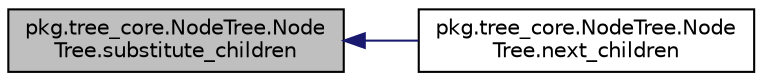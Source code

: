 digraph "pkg.tree_core.NodeTree.NodeTree.substitute_children"
{
  edge [fontname="Helvetica",fontsize="10",labelfontname="Helvetica",labelfontsize="10"];
  node [fontname="Helvetica",fontsize="10",shape=record];
  rankdir="LR";
  Node27 [label="pkg.tree_core.NodeTree.Node\lTree.substitute_children",height=0.2,width=0.4,color="black", fillcolor="grey75", style="filled", fontcolor="black"];
  Node27 -> Node28 [dir="back",color="midnightblue",fontsize="10",style="solid",fontname="Helvetica"];
  Node28 [label="pkg.tree_core.NodeTree.Node\lTree.next_children",height=0.2,width=0.4,color="black", fillcolor="white", style="filled",URL="$classpkg_1_1tree__core_1_1_node_tree_1_1_node_tree.html#ad5ca20c79b2a02bb315a85060d98378e"];
}

